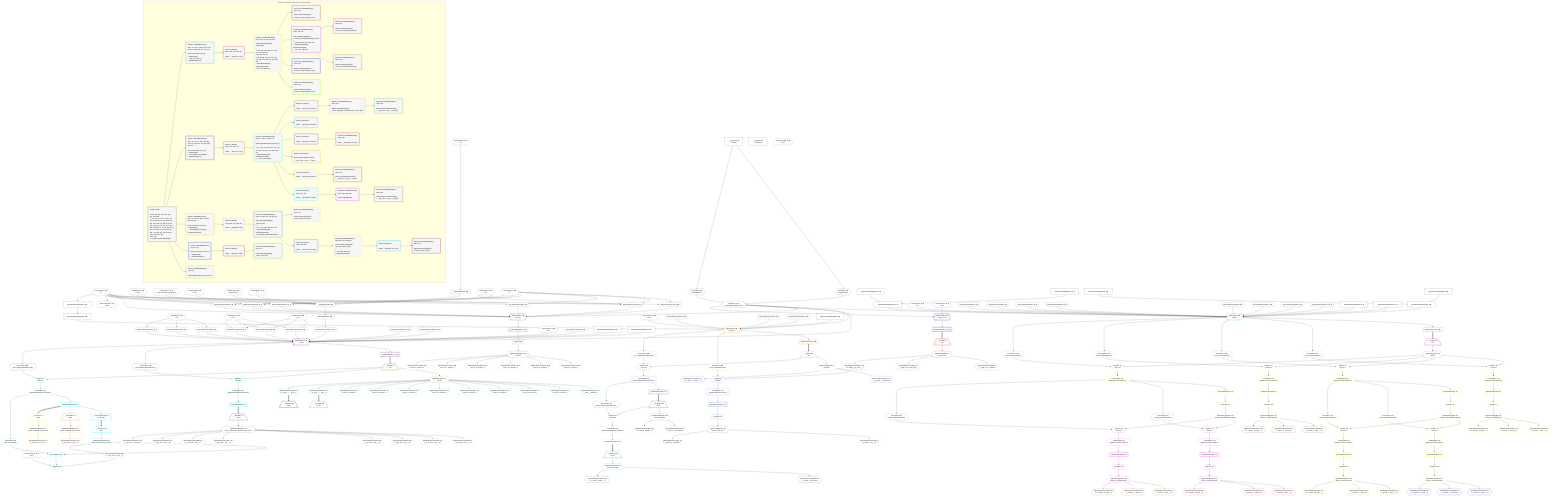 %%{init: {'themeVariables': { 'fontSize': '12px'}}}%%
graph TD
    classDef path fill:#eee,stroke:#000,color:#000
    classDef plan fill:#fff,stroke-width:1px,color:#000
    classDef itemplan fill:#fff,stroke-width:2px,color:#000
    classDef unbatchedplan fill:#dff,stroke-width:1px,color:#000
    classDef sideeffectplan fill:#fcc,stroke-width:2px,color:#000
    classDef bucket fill:#f6f6f6,color:#000,stroke-width:2px,text-align:left

    subgraph "Buckets for queries/v4/procedure-computed-fields"
    Bucket0("Bucket 0 (root)<br /><br />1: 318, 322, 326, 334, 338, 342, 350, 354, 358<br />ᐳ: 6, 9, 10, 12, 17, 22, 27, 87, 94, 101, 108, 169, 170, 179, 180, 184, 200, 207, 220, 227, 306, 370, 371, 372, 373, 374, 375, 376, 377, 378, 379, 380, 381, 11, 42, 48, 53, 58, 63, 68, 114, 118, 123, 126, 130, 135, 139, 144, 152, 307, 146, 155, 161<br />2: 30, 330, 346, 362<br />3: 33, 366<br />ᐳ: First[32], PgSelectSingle[34]"):::bucket
    Bucket1("Bucket 1 (nullableBoundary)<br />Deps: 11, 12, 87, 318, 94, 200, 207, 330, 101, 334, 108, 220, 227, 346<br /><br />ROOT Connectionᐸ8ᐳ[12]<br />1: PgSelect[35]<br />ᐳ: 319, 331, 335, 347<br />2: PgSelectRows[70]"):::bucket
    Bucket2("Bucket 2 (nullableBoundary)<br />Deps: 11, 17, 114, 118, 123, 126, 130, 135, 139, 144, 161, 350, 169, 354, 170<br /><br />ROOT Connectionᐸ15ᐳ[17]<br />1: PgSelect[36]<br />ᐳ: Access[351], Access[355]<br />2: PgSelectRows[71]"):::bucket
    Bucket3("Bucket 3 (nullableBoundary)<br />Deps: 11, 22, 184, 358, 179, 306, 366, 180, 307<br /><br />ROOT Connectionᐸ20ᐳ[22]<br />1: PgSelect[37]<br />ᐳ: Access[359], Access[367]<br />2: PgSelectRows[72]"):::bucket
    Bucket4("Bucket 4 (nullableBoundary)<br />Deps: 11, 27<br /><br />ROOT Connectionᐸ25ᐳ[27]<br />1: PgSelect[38]<br />2: PgSelectRows[73]"):::bucket
    Bucket5("Bucket 5 (nullableBoundary)<br />Deps: 34<br /><br />ROOT PgSelectSingleᐸpersonᐳ[34]"):::bucket
    Bucket6("Bucket 6 (listItem)<br />Deps: 319, 331, 335, 347<br /><br />ROOT __Item{6}ᐸ70ᐳ[74]"):::bucket
    Bucket7("Bucket 7 (listItem)<br />Deps: 351, 355, 170<br /><br />ROOT __Item{7}ᐸ71ᐳ[76]"):::bucket
    Bucket8("Bucket 8 (listItem)<br />Deps: 359, 367, 180, 307<br /><br />ROOT __Item{8}ᐸ72ᐳ[78]"):::bucket
    Bucket9("Bucket 9 (listItem)<br /><br />ROOT __Item{9}ᐸ73ᐳ[80]"):::bucket
    Bucket10("Bucket 10 (nullableBoundary)<br />Deps: 319, 75, 331, 335, 347<br /><br />ROOT PgSelectSingle{6}ᐸtypesᐳ[75]<br />1: <br />ᐳ: 320, 332, 336, 348, 321, 333, 337, 349, 323, 327<br />2: 89, 96, 103, 110<br />ᐳ: 88, 90, 95, 97, 102, 104, 109, 111, 193, 194, 196, 324, 325, 328, 329<br />3: PgSelectRows[202], PgSelectRows[209]<br />ᐳ: 201, 203, 208, 210"):::bucket
    Bucket11("Bucket 11 (nullableBoundary)<br />Deps: 77, 351, 76, 355, 170<br /><br />ROOT PgSelectSingle{7}ᐸpostᐳ[77]<br />1: <br />ᐳ: 112, 115, 119, 124, 127, 131, 136, 140, 145, 163, 165, 352, 356, 353, 357<br />2: PgSelectRows[192], PgSelectRows[238]<br />3: __ListTransform[237]"):::bucket
    Bucket12("Bucket 12 (nullableBoundary)<br />Deps: 79, 359, 367, 78, 180, 307<br /><br />ROOT PgSelectSingle{8}ᐸpersonᐳ[79]<br />1: <br />ᐳ: 171, 173, 360, 368, 361, 369<br />2: PgSelectRows[186], PgSelectRows[246]<br />ᐳ: First[185], PgSelectSingle[187]"):::bucket
    Bucket13("Bucket 13 (nullableBoundary)<br />Deps: 81<br /><br />ROOT PgSelectSingle{9}ᐸedge_caseᐳ[81]"):::bucket
    Bucket14("Bucket 14 (nullableBoundary)<br />Deps: 104<br /><br />ROOT PgSelectSingle{10}ᐸfrmcdc_compoundTypeᐳ[104]"):::bucket
    Bucket15("Bucket 15 (nullableBoundary)<br />Deps: 349, 111<br /><br />ROOT PgSelectSingle{10}ᐸfrmcdc_nestedCompoundTypeᐳ[111]<br />1: <br />ᐳ: 339, 343, 340, 341, 344, 345<br />2: PgSelectRows[222], PgSelectRows[229]<br />ᐳ: 221, 223, 228, 230"):::bucket
    Bucket16("Bucket 16 (nullableBoundary)<br />Deps: 187<br /><br />ROOT PgSelectSingle{12}ᐸperson_first_postᐳ[187]"):::bucket
    Bucket17("Bucket 17 (listItem)<br /><br />ROOT __Item{17}ᐸ192ᐳ[231]"):::bucket
    Bucket18("Bucket 18 (listItem)<br /><br />ROOT __Item{18}ᐸ163ᐳ[233]"):::bucket
    Bucket19("Bucket 19 (listItem)<br /><br />ROOT __Item{19}ᐸ165ᐳ[234]"):::bucket
    Bucket20("Bucket 20 (subroutine)<br /><br />ROOT PgClassExpression{20}ᐸ__post_com...al_set__.vᐳ[241]"):::bucket
    Bucket21("Bucket 21 (nullableBoundary)<br />Deps: 203<br /><br />ROOT PgSelectSingle{10}ᐸfrmcdc_compoundTypeᐳ[203]"):::bucket
    Bucket22("Bucket 22 (nullableBoundary)<br />Deps: 210<br /><br />ROOT PgSelectSingle{10}ᐸfrmcdc_compoundTypeᐳ[210]"):::bucket
    Bucket23("Bucket 23 (nullableBoundary)<br />Deps: 223<br /><br />ROOT PgSelectSingle{15}ᐸfrmcdc_compoundTypeᐳ[223]"):::bucket
    Bucket24("Bucket 24 (nullableBoundary)<br />Deps: 230<br /><br />ROOT PgSelectSingle{15}ᐸfrmcdc_compoundTypeᐳ[230]"):::bucket
    Bucket25("Bucket 25 (nullableBoundary)<br />Deps: 232<br /><br />ROOT PgSelectSingle{17}ᐸpost_computed_compound_type_arrayᐳ[232]"):::bucket
    Bucket26("Bucket 26 (nullableBoundary)<br />Deps: 234<br /><br />ROOT __Item{19}ᐸ165ᐳ[234]"):::bucket
    Bucket27("Bucket 27 (listItem)<br /><br />ROOT __Item{27}ᐸ238ᐳ[277]"):::bucket
    Bucket28("Bucket 28 (listItem)<br />Deps: 170, 357<br /><br />ROOT __Item{28}ᐸ237ᐳ[280]"):::bucket
    Bucket29("Bucket 29 (listItem)<br />Deps: 369, 307<br /><br />ROOT __Item{29}ᐸ246ᐳ[286]"):::bucket
    Bucket30("Bucket 30 (nullableBoundary)<br />Deps: 269<br /><br />ROOT PgClassExpression{25}ᐸ__post_com...rray__.”g”ᐳ[269]"):::bucket
    Bucket31("Bucket 31 (nullableBoundary)<br />Deps: 279<br /><br />ROOT PgClassExpression{27}ᐸ__post_com...al_set__.vᐳ[279]"):::bucket
    Bucket32("Bucket 32 (nullableBoundary)<br />Deps: 283, 282, 285<br /><br />ROOT Edge{28}[283]"):::bucket
    Bucket33("Bucket 33 (nullableBoundary)<br />Deps: 287, 363, 286, 307<br /><br />ROOT PgSelectSingle{29}ᐸperson_friendsᐳ[287]<br />1: <br />ᐳ: 297, 299, 364, 365<br />2: PgSelectRows[312]"):::bucket
    Bucket34("Bucket 34 (nullableBoundary)<br />Deps: 282<br /><br />ROOT PgClassExpression{28}ᐸ__post_com...al_set__.vᐳ[282]"):::bucket
    Bucket35("Bucket 35 (listItem)<br /><br />ROOT __Item{35}ᐸ312ᐳ[313]"):::bucket
    Bucket36("Bucket 36 (nullableBoundary)<br />Deps: 314<br /><br />ROOT PgSelectSingle{35}ᐸperson_friendsᐳ[314]"):::bucket
    end
    Bucket0 --> Bucket1 & Bucket2 & Bucket3 & Bucket4 & Bucket5
    Bucket1 --> Bucket6
    Bucket2 --> Bucket7
    Bucket3 --> Bucket8
    Bucket4 --> Bucket9
    Bucket6 --> Bucket10
    Bucket7 --> Bucket11
    Bucket8 --> Bucket12
    Bucket9 --> Bucket13
    Bucket10 --> Bucket14 & Bucket15 & Bucket21 & Bucket22
    Bucket11 --> Bucket17 & Bucket18 & Bucket19 & Bucket20 & Bucket27 & Bucket28
    Bucket12 --> Bucket16 & Bucket29
    Bucket15 --> Bucket23 & Bucket24
    Bucket17 --> Bucket25
    Bucket19 --> Bucket26
    Bucket25 --> Bucket30
    Bucket27 --> Bucket31
    Bucket28 --> Bucket32
    Bucket29 --> Bucket33
    Bucket32 --> Bucket34
    Bucket33 --> Bucket35
    Bucket35 --> Bucket36

    %% plan dependencies
    PgSelect30[["PgSelect[30∈0] ➊<br />ᐸpersonᐳ"]]:::plan
    Object11{{"Object[11∈0] ➊<br />ᐸ{pgSettings,withPgClient}ᐳ"}}:::plan
    Constant370{{"Constant[370∈0] ➊<br />ᐸ1ᐳ"}}:::plan
    PgFromExpression42{{"PgFromExpression[42∈0] ➊"}}:::plan
    PgFromExpression48{{"PgFromExpression[48∈0] ➊"}}:::plan
    PgFromExpression53{{"PgFromExpression[53∈0] ➊"}}:::plan
    PgFromExpression58{{"PgFromExpression[58∈0] ➊"}}:::plan
    PgFromExpression63{{"PgFromExpression[63∈0] ➊"}}:::plan
    PgFromExpression68{{"PgFromExpression[68∈0] ➊"}}:::plan
    Object11 & Constant370 & PgFromExpression42 & PgFromExpression48 & PgFromExpression53 & PgFromExpression58 & PgFromExpression63 & PgFromExpression68 --> PgSelect30
    __InputObject146{{"__InputObject[146∈0] ➊"}}:::plan
    Constant376{{"Constant[376∈0] ➊<br />ᐸ419ᐳ"}}:::plan
    Constant377{{"Constant[377∈0] ➊<br />ᐸ'easy cheesy baked potatoes'ᐳ"}}:::plan
    Constant378{{"Constant[378∈0] ➊<br />ᐸ'red'ᐳ"}}:::plan
    Constant379{{"Constant[379∈0] ➊<br />ᐸ'BAR_FOO'ᐳ"}}:::plan
    Constant380{{"Constant[380∈0] ➊<br />ᐸ''ᐳ"}}:::plan
    __InputObject152{{"__InputObject[152∈0] ➊"}}:::plan
    Constant372{{"Constant[372∈0] ➊<br />ᐸ8ᐳ"}}:::plan
    Constant376 & Constant377 & Constant378 & Constant379 & Constant380 & __InputObject152 & Constant372 --> __InputObject146
    Constant371{{"Constant[371∈0] ➊<br />ᐸ7ᐳ"}}:::plan
    Constant370 & Constant371 --> PgFromExpression42
    Constant370 & Constant372 & Constant371 --> PgFromExpression48
    Constant370 & Constant371 --> PgFromExpression53
    Constant370 & Constant371 --> PgFromExpression58
    Constant370 & Constant371 --> PgFromExpression63
    Constant370 & Constant371 --> PgFromExpression68
    Access9{{"Access[9∈0] ➊<br />ᐸ2.pgSettingsᐳ"}}:::plan
    Access10{{"Access[10∈0] ➊<br />ᐸ2.withPgClientᐳ"}}:::plan
    Access9 & Access10 --> Object11
    PgFromExpression118{{"PgFromExpression[118∈0] ➊"}}:::plan
    Constant373{{"Constant[373∈0] ➊<br />ᐸ15ᐳ"}}:::plan
    Constant373 --> PgFromExpression118
    PgFromExpression123{{"PgFromExpression[123∈0] ➊"}}:::plan
    Constant374{{"Constant[374∈0] ➊<br />ᐸ20ᐳ"}}:::plan
    Constant375{{"Constant[375∈0] ➊<br />ᐸ'[...]'ᐳ"}}:::plan
    Constant374 & Constant375 --> PgFromExpression123
    PgFromExpression130{{"PgFromExpression[130∈0] ➊"}}:::plan
    Constant373 --> PgFromExpression130
    PgFromExpression135{{"PgFromExpression[135∈0] ➊"}}:::plan
    Constant374 & Constant375 --> PgFromExpression135
    PgFromExpression139{{"PgFromExpression[139∈0] ➊"}}:::plan
    Constant373 --> PgFromExpression139
    PgFromExpression144{{"PgFromExpression[144∈0] ➊"}}:::plan
    Constant374 & Constant375 --> PgFromExpression144
    Constant381{{"Constant[381∈0] ➊<br />ᐸ5ᐳ"}}:::plan
    Constant381 --> __InputObject152
    PgSelectInlineApply330["PgSelectInlineApply[330∈0] ➊"]:::plan
    PgSelectInlineApply322["PgSelectInlineApply[322∈0] ➊"]:::plan
    PgSelectInlineApply326["PgSelectInlineApply[326∈0] ➊"]:::plan
    PgSelectInlineApply322 & PgSelectInlineApply326 --> PgSelectInlineApply330
    PgSelectInlineApply346["PgSelectInlineApply[346∈0] ➊"]:::plan
    PgSelectInlineApply338["PgSelectInlineApply[338∈0] ➊"]:::plan
    PgSelectInlineApply342["PgSelectInlineApply[342∈0] ➊"]:::plan
    PgSelectInlineApply338 & PgSelectInlineApply342 --> PgSelectInlineApply346
    __Value2["__Value[2∈0] ➊<br />ᐸcontextᐳ"]:::plan
    __Value2 --> Access9
    __Value2 --> Access10
    First32{{"First[32∈0] ➊"}}:::plan
    PgSelectRows33[["PgSelectRows[33∈0] ➊"]]:::plan
    PgSelectRows33 --> First32
    PgSelect30 --> PgSelectRows33
    PgSelectSingle34{{"PgSelectSingle[34∈0] ➊<br />ᐸpersonᐳ"}}:::plan
    First32 --> PgSelectSingle34
    PgFromExpression114{{"PgFromExpression[114∈0] ➊"}}:::plan
    PgFromExpression126{{"PgFromExpression[126∈0] ➊"}}:::plan
    BakedInput155{{"BakedInput[155∈0] ➊"}}:::plan
    __InputObject146 --> BakedInput155
    PgFromExpression161{{"PgFromExpression[161∈0] ➊"}}:::plan
    BakedInput155 --> PgFromExpression161
    Connection307{{"Connection[307∈0] ➊<br />ᐸ302ᐳ"}}:::plan
    Constant370 --> Connection307
    PgSelectInlineApply362["PgSelectInlineApply[362∈0] ➊"]:::plan
    Constant370 --> PgSelectInlineApply362
    PgSelectInlineApply366["PgSelectInlineApply[366∈0] ➊"]:::plan
    PgSelectInlineApply362 --> PgSelectInlineApply366
    __Value4["__Value[4∈0] ➊<br />ᐸrootValueᐳ"]:::plan
    Connection12{{"Connection[12∈0] ➊<br />ᐸ8ᐳ"}}:::plan
    Connection17{{"Connection[17∈0] ➊<br />ᐸ15ᐳ"}}:::plan
    Connection22{{"Connection[22∈0] ➊<br />ᐸ20ᐳ"}}:::plan
    Connection27{{"Connection[27∈0] ➊<br />ᐸ25ᐳ"}}:::plan
    PgFromExpression87{{"PgFromExpression[87∈0] ➊"}}:::plan
    PgFromExpression94{{"PgFromExpression[94∈0] ➊"}}:::plan
    PgFromExpression101{{"PgFromExpression[101∈0] ➊"}}:::plan
    PgFromExpression108{{"PgFromExpression[108∈0] ➊"}}:::plan
    PgFromExpression169{{"PgFromExpression[169∈0] ➊"}}:::plan
    Connection170{{"Connection[170∈0] ➊<br />ᐸ167ᐳ"}}:::plan
    PgFromExpression179{{"PgFromExpression[179∈0] ➊"}}:::plan
    Connection180{{"Connection[180∈0] ➊<br />ᐸ175ᐳ"}}:::plan
    PgFromExpression184{{"PgFromExpression[184∈0] ➊"}}:::plan
    PgFromExpression200{{"PgFromExpression[200∈0] ➊"}}:::plan
    PgFromExpression207{{"PgFromExpression[207∈0] ➊"}}:::plan
    PgFromExpression220{{"PgFromExpression[220∈0] ➊"}}:::plan
    PgFromExpression227{{"PgFromExpression[227∈0] ➊"}}:::plan
    PgFromExpression306{{"PgFromExpression[306∈0] ➊"}}:::plan
    PgSelectInlineApply318["PgSelectInlineApply[318∈0] ➊"]:::plan
    PgSelectInlineApply334["PgSelectInlineApply[334∈0] ➊"]:::plan
    PgSelectInlineApply350["PgSelectInlineApply[350∈0] ➊"]:::plan
    PgSelectInlineApply354["PgSelectInlineApply[354∈0] ➊"]:::plan
    PgSelectInlineApply358["PgSelectInlineApply[358∈0] ➊"]:::plan
    PgSelect35[["PgSelect[35∈1] ➊<br />ᐸtypesᐳ"]]:::plan
    Object11 & Connection12 & PgFromExpression87 & PgSelectInlineApply318 & PgFromExpression94 & PgFromExpression200 & PgFromExpression207 & PgSelectInlineApply330 & PgFromExpression101 & PgSelectInlineApply334 & PgFromExpression108 & PgFromExpression220 & PgFromExpression227 & PgSelectInlineApply346 --> PgSelect35
    PgSelectRows70[["PgSelectRows[70∈1] ➊"]]:::plan
    PgSelect35 --> PgSelectRows70
    Access319{{"Access[319∈1] ➊<br />ᐸ35.m.joinDetailsFor83ᐳ"}}:::plan
    PgSelect35 --> Access319
    Access331{{"Access[331∈1] ➊<br />ᐸ35.m.joinDetailsFor92ᐳ"}}:::plan
    PgSelect35 --> Access331
    Access335{{"Access[335∈1] ➊<br />ᐸ35.m.joinDetailsFor99ᐳ"}}:::plan
    PgSelect35 --> Access335
    Access347{{"Access[347∈1] ➊<br />ᐸ35.m.joinDetailsFor106ᐳ"}}:::plan
    PgSelect35 --> Access347
    PgSelect36[["PgSelect[36∈2] ➊<br />ᐸpostᐳ"]]:::plan
    Object11 & Connection17 & PgFromExpression114 & PgFromExpression118 & PgFromExpression123 & PgFromExpression126 & PgFromExpression130 & PgFromExpression135 & PgFromExpression139 & PgFromExpression144 & PgFromExpression161 & PgSelectInlineApply350 & PgFromExpression169 & PgSelectInlineApply354 --> PgSelect36
    PgSelectRows71[["PgSelectRows[71∈2] ➊"]]:::plan
    PgSelect36 --> PgSelectRows71
    Access351{{"Access[351∈2] ➊<br />ᐸ36.m.subqueryDetailsFor157ᐳ"}}:::plan
    PgSelect36 --> Access351
    Access355{{"Access[355∈2] ➊<br />ᐸ36.m.subqueryDetailsFor235ᐳ"}}:::plan
    PgSelect36 --> Access355
    PgSelect37[["PgSelect[37∈3] ➊<br />ᐸpersonᐳ"]]:::plan
    Object11 & Connection22 & PgFromExpression184 & PgSelectInlineApply358 & PgFromExpression179 & PgFromExpression306 & PgSelectInlineApply366 --> PgSelect37
    PgSelectRows72[["PgSelectRows[72∈3] ➊"]]:::plan
    PgSelect37 --> PgSelectRows72
    Access359{{"Access[359∈3] ➊<br />ᐸ37.m.joinDetailsFor182ᐳ"}}:::plan
    PgSelect37 --> Access359
    Access367{{"Access[367∈3] ➊<br />ᐸ37.m.subqueryDetailsFor242ᐳ"}}:::plan
    PgSelect37 --> Access367
    PgSelect38[["PgSelect[38∈4] ➊<br />ᐸedge_caseᐳ"]]:::plan
    Object11 & Connection27 --> PgSelect38
    PgSelectRows73[["PgSelectRows[73∈4] ➊"]]:::plan
    PgSelect38 --> PgSelectRows73
    PgClassExpression43{{"PgClassExpression[43∈5] ➊<br />ᐸ(1/0) /* E...ferred! */ᐳ"}}:::plan
    PgSelectSingle34 --> PgClassExpression43
    PgClassExpression49{{"PgClassExpression[49∈5] ➊<br />ᐸ(1/0) /* E...ferred! */ᐳ"}}:::plan
    PgSelectSingle34 --> PgClassExpression49
    PgClassExpression54{{"PgClassExpression[54∈5] ➊<br />ᐸ(1/0) /* E...ferred! */ᐳ"}}:::plan
    PgSelectSingle34 --> PgClassExpression54
    PgClassExpression59{{"PgClassExpression[59∈5] ➊<br />ᐸ(1/0) /* E...ferred! */ᐳ"}}:::plan
    PgSelectSingle34 --> PgClassExpression59
    PgClassExpression64{{"PgClassExpression[64∈5] ➊<br />ᐸ(1/0) /* E...ferred! */ᐳ"}}:::plan
    PgSelectSingle34 --> PgClassExpression64
    PgClassExpression69{{"PgClassExpression[69∈5] ➊<br />ᐸ(1/0) /* E...ferred! */ᐳ"}}:::plan
    PgSelectSingle34 --> PgClassExpression69
    __Item74[/"__Item[74∈6]<br />ᐸ70ᐳ"\]:::itemplan
    PgSelectRows70 ==> __Item74
    PgSelectSingle75{{"PgSelectSingle[75∈6]<br />ᐸtypesᐳ"}}:::plan
    __Item74 --> PgSelectSingle75
    __Item76[/"__Item[76∈7]<br />ᐸ71ᐳ"\]:::itemplan
    PgSelectRows71 ==> __Item76
    PgSelectSingle77{{"PgSelectSingle[77∈7]<br />ᐸpostᐳ"}}:::plan
    __Item76 --> PgSelectSingle77
    __Item78[/"__Item[78∈8]<br />ᐸ72ᐳ"\]:::itemplan
    PgSelectRows72 ==> __Item78
    PgSelectSingle79{{"PgSelectSingle[79∈8]<br />ᐸpersonᐳ"}}:::plan
    __Item78 --> PgSelectSingle79
    __Item80[/"__Item[80∈9]<br />ᐸ73ᐳ"\]:::itemplan
    PgSelectRows73 ==> __Item80
    PgSelectSingle81{{"PgSelectSingle[81∈9]<br />ᐸedge_caseᐳ"}}:::plan
    __Item80 --> PgSelectSingle81
    List320{{"List[320∈10]<br />ᐸ319,75ᐳ"}}:::plan
    Access319 & PgSelectSingle75 --> List320
    List324{{"List[324∈10]<br />ᐸ323,97ᐳ"}}:::plan
    Access323{{"Access[323∈10]<br />ᐸ333.m.joinDetailsFor198ᐳ"}}:::plan
    PgSelectSingle97{{"PgSelectSingle[97∈10]<br />ᐸfrmcdc_nestedCompoundTypeᐳ"}}:::plan
    Access323 & PgSelectSingle97 --> List324
    List328{{"List[328∈10]<br />ᐸ327,97ᐳ"}}:::plan
    Access327{{"Access[327∈10]<br />ᐸ333.m.joinDetailsFor205ᐳ"}}:::plan
    Access327 & PgSelectSingle97 --> List328
    List332{{"List[332∈10]<br />ᐸ331,75ᐳ"}}:::plan
    Access331 & PgSelectSingle75 --> List332
    List336{{"List[336∈10]<br />ᐸ335,75ᐳ"}}:::plan
    Access335 & PgSelectSingle75 --> List336
    List348{{"List[348∈10]<br />ᐸ347,75ᐳ"}}:::plan
    Access347 & PgSelectSingle75 --> List348
    First88{{"First[88∈10]"}}:::plan
    PgSelectRows89[["PgSelectRows[89∈10]"]]:::plan
    PgSelectRows89 --> First88
    Lambda321{{"Lambda[321∈10]<br />ᐸpgInlineViaJoinTransformᐳ"}}:::plan
    Lambda321 --> PgSelectRows89
    PgSelectSingle90{{"PgSelectSingle[90∈10]<br />ᐸfrmcdc_compoundTypeᐳ"}}:::plan
    First88 --> PgSelectSingle90
    First95{{"First[95∈10]"}}:::plan
    PgSelectRows96[["PgSelectRows[96∈10]"]]:::plan
    PgSelectRows96 --> First95
    Lambda333{{"Lambda[333∈10]<br />ᐸpgInlineViaJoinTransformᐳ"}}:::plan
    Lambda333 --> PgSelectRows96
    First95 --> PgSelectSingle97
    First102{{"First[102∈10]"}}:::plan
    PgSelectRows103[["PgSelectRows[103∈10]"]]:::plan
    PgSelectRows103 --> First102
    Lambda337{{"Lambda[337∈10]<br />ᐸpgInlineViaJoinTransformᐳ"}}:::plan
    Lambda337 --> PgSelectRows103
    PgSelectSingle104{{"PgSelectSingle[104∈10]<br />ᐸfrmcdc_compoundTypeᐳ"}}:::plan
    First102 --> PgSelectSingle104
    First109{{"First[109∈10]"}}:::plan
    PgSelectRows110[["PgSelectRows[110∈10]"]]:::plan
    PgSelectRows110 --> First109
    Lambda349{{"Lambda[349∈10]<br />ᐸpgInlineViaJoinTransformᐳ"}}:::plan
    Lambda349 --> PgSelectRows110
    PgSelectSingle111{{"PgSelectSingle[111∈10]<br />ᐸfrmcdc_nestedCompoundTypeᐳ"}}:::plan
    First109 --> PgSelectSingle111
    PgClassExpression193{{"PgClassExpression[193∈10]<br />ᐸ__frmcdc_c...type__.”a”ᐳ"}}:::plan
    PgSelectSingle90 --> PgClassExpression193
    PgClassExpression194{{"PgClassExpression[194∈10]<br />ᐸ__frmcdc_c....”foo_bar”ᐳ"}}:::plan
    PgSelectSingle90 --> PgClassExpression194
    PgClassExpression196{{"PgClassExpression[196∈10]<br />ᐸ”c”.”compo...nd_type__)ᐳ"}}:::plan
    PgSelectSingle90 --> PgClassExpression196
    First201{{"First[201∈10]"}}:::plan
    PgSelectRows202[["PgSelectRows[202∈10]"]]:::plan
    PgSelectRows202 --> First201
    Lambda325{{"Lambda[325∈10]<br />ᐸpgInlineViaJoinTransformᐳ"}}:::plan
    Lambda325 --> PgSelectRows202
    PgSelectSingle203{{"PgSelectSingle[203∈10]<br />ᐸfrmcdc_compoundTypeᐳ"}}:::plan
    First201 --> PgSelectSingle203
    First208{{"First[208∈10]"}}:::plan
    PgSelectRows209[["PgSelectRows[209∈10]"]]:::plan
    PgSelectRows209 --> First208
    Lambda329{{"Lambda[329∈10]<br />ᐸpgInlineViaJoinTransformᐳ"}}:::plan
    Lambda329 --> PgSelectRows209
    PgSelectSingle210{{"PgSelectSingle[210∈10]<br />ᐸfrmcdc_compoundTypeᐳ"}}:::plan
    First208 --> PgSelectSingle210
    List320 --> Lambda321
    Lambda333 --> Access323
    List324 --> Lambda325
    Lambda333 --> Access327
    List328 --> Lambda329
    List332 --> Lambda333
    List336 --> Lambda337
    List348 --> Lambda349
    List352{{"List[352∈11]<br />ᐸ351,76ᐳ"}}:::plan
    Access351 & __Item76 --> List352
    List356{{"List[356∈11]<br />ᐸ355,76ᐳ"}}:::plan
    Access355 & __Item76 --> List356
    PgClassExpression112{{"PgClassExpression[112∈11]<br />ᐸ__post__.”headline”ᐳ"}}:::plan
    PgSelectSingle77 --> PgClassExpression112
    PgClassExpression115{{"PgClassExpression[115∈11]<br />ᐸ(1/0) /* E...ferred! */ᐳ"}}:::plan
    PgSelectSingle77 --> PgClassExpression115
    PgClassExpression119{{"PgClassExpression[119∈11]<br />ᐸ(1/0) /* E...ferred! */ᐳ"}}:::plan
    PgSelectSingle77 --> PgClassExpression119
    PgClassExpression124{{"PgClassExpression[124∈11]<br />ᐸ(1/0) /* E...ferred! */ᐳ"}}:::plan
    PgSelectSingle77 --> PgClassExpression124
    PgClassExpression127{{"PgClassExpression[127∈11]<br />ᐸ(1/0) /* E...ferred! */ᐳ"}}:::plan
    PgSelectSingle77 --> PgClassExpression127
    PgClassExpression131{{"PgClassExpression[131∈11]<br />ᐸ(1/0) /* E...ferred! */ᐳ"}}:::plan
    PgSelectSingle77 --> PgClassExpression131
    PgClassExpression136{{"PgClassExpression[136∈11]<br />ᐸ(1/0) /* E...ferred! */ᐳ"}}:::plan
    PgSelectSingle77 --> PgClassExpression136
    PgClassExpression140{{"PgClassExpression[140∈11]<br />ᐸ(1/0) /* E...ferred! */ᐳ"}}:::plan
    PgSelectSingle77 --> PgClassExpression140
    PgClassExpression145{{"PgClassExpression[145∈11]<br />ᐸ(1/0) /* E...ferred! */ᐳ"}}:::plan
    PgSelectSingle77 --> PgClassExpression145
    PgClassExpression163{{"PgClassExpression[163∈11]<br />ᐸ”a”.”post_...(__post__)ᐳ"}}:::plan
    PgSelectSingle77 --> PgClassExpression163
    PgClassExpression165{{"PgClassExpression[165∈11]<br />ᐸ”a”.”post_...(__post__)ᐳ"}}:::plan
    PgSelectSingle77 --> PgClassExpression165
    PgSelectRows192[["PgSelectRows[192∈11]"]]:::plan
    Lambda353{{"Lambda[353∈11]<br />ᐸpgInlineViaSubqueryTransformᐳ"}}:::plan
    Lambda353 --> PgSelectRows192
    __ListTransform237[["__ListTransform[237∈11]<br />ᐸeach:236ᐳ"]]:::plan
    PgSelectRows238[["PgSelectRows[238∈11]"]]:::plan
    PgSelectRows238 --> __ListTransform237
    Lambda357{{"Lambda[357∈11]<br />ᐸpgInlineViaSubqueryTransformᐳ"}}:::plan
    Lambda357 --> PgSelectRows238
    List352 --> Lambda353
    List356 --> Lambda357
    List360{{"List[360∈12]<br />ᐸ359,79ᐳ"}}:::plan
    Access359 & PgSelectSingle79 --> List360
    List368{{"List[368∈12]<br />ᐸ367,78ᐳ"}}:::plan
    Access367 & __Item78 --> List368
    PgClassExpression171{{"PgClassExpression[171∈12]<br />ᐸ__person__...full_name”ᐳ"}}:::plan
    PgSelectSingle79 --> PgClassExpression171
    PgClassExpression173{{"PgClassExpression[173∈12]<br />ᐸ”c”.”perso..._person__)ᐳ"}}:::plan
    PgSelectSingle79 --> PgClassExpression173
    First185{{"First[185∈12]"}}:::plan
    PgSelectRows186[["PgSelectRows[186∈12]"]]:::plan
    PgSelectRows186 --> First185
    Lambda361{{"Lambda[361∈12]<br />ᐸpgInlineViaJoinTransformᐳ"}}:::plan
    Lambda361 --> PgSelectRows186
    PgSelectSingle187{{"PgSelectSingle[187∈12]<br />ᐸperson_first_postᐳ"}}:::plan
    First185 --> PgSelectSingle187
    PgSelectRows246[["PgSelectRows[246∈12]"]]:::plan
    Lambda369{{"Lambda[369∈12]<br />ᐸpgInlineViaSubqueryTransformᐳ"}}:::plan
    Lambda369 --> PgSelectRows246
    List360 --> Lambda361
    List368 --> Lambda369
    PgClassExpression188{{"PgClassExpression[188∈13]<br />ᐸ__edge_cas...s_default”ᐳ"}}:::plan
    PgSelectSingle81 --> PgClassExpression188
    PgClassExpression189{{"PgClassExpression[189∈13]<br />ᐸ__edge_cas...cast_easy”ᐳ"}}:::plan
    PgSelectSingle81 --> PgClassExpression189
    PgClassExpression191{{"PgClassExpression[191∈13]<br />ᐸ”c”.”edge_...ge_case__)ᐳ"}}:::plan
    PgSelectSingle81 --> PgClassExpression191
    PgClassExpression211{{"PgClassExpression[211∈14]<br />ᐸ__frmcdc_c...type__.”a”ᐳ"}}:::plan
    PgSelectSingle104 --> PgClassExpression211
    PgClassExpression212{{"PgClassExpression[212∈14]<br />ᐸ__frmcdc_c....”foo_bar”ᐳ"}}:::plan
    PgSelectSingle104 --> PgClassExpression212
    PgClassExpression214{{"PgClassExpression[214∈14]<br />ᐸ”c”.”compo...nd_type__)ᐳ"}}:::plan
    PgSelectSingle104 --> PgClassExpression214
    List340{{"List[340∈15]<br />ᐸ339,111ᐳ"}}:::plan
    Access339{{"Access[339∈15]<br />ᐸ349.m.joinDetailsFor216ᐳ"}}:::plan
    Access339 & PgSelectSingle111 --> List340
    List344{{"List[344∈15]<br />ᐸ343,111ᐳ"}}:::plan
    Access343{{"Access[343∈15]<br />ᐸ349.m.joinDetailsFor225ᐳ"}}:::plan
    Access343 & PgSelectSingle111 --> List344
    First221{{"First[221∈15]"}}:::plan
    PgSelectRows222[["PgSelectRows[222∈15]"]]:::plan
    PgSelectRows222 --> First221
    Lambda341{{"Lambda[341∈15]<br />ᐸpgInlineViaJoinTransformᐳ"}}:::plan
    Lambda341 --> PgSelectRows222
    PgSelectSingle223{{"PgSelectSingle[223∈15]<br />ᐸfrmcdc_compoundTypeᐳ"}}:::plan
    First221 --> PgSelectSingle223
    First228{{"First[228∈15]"}}:::plan
    PgSelectRows229[["PgSelectRows[229∈15]"]]:::plan
    PgSelectRows229 --> First228
    Lambda345{{"Lambda[345∈15]<br />ᐸpgInlineViaJoinTransformᐳ"}}:::plan
    Lambda345 --> PgSelectRows229
    PgSelectSingle230{{"PgSelectSingle[230∈15]<br />ᐸfrmcdc_compoundTypeᐳ"}}:::plan
    First228 --> PgSelectSingle230
    Lambda349 --> Access339
    List340 --> Lambda341
    Lambda349 --> Access343
    List344 --> Lambda345
    PgClassExpression243{{"PgClassExpression[243∈16]<br />ᐸ__person_f...ost__.”id”ᐳ"}}:::plan
    PgSelectSingle187 --> PgClassExpression243
    PgClassExpression244{{"PgClassExpression[244∈16]<br />ᐸ__person_f...”headline”ᐳ"}}:::plan
    PgSelectSingle187 --> PgClassExpression244
    __Item231[/"__Item[231∈17]<br />ᐸ192ᐳ"\]:::itemplan
    PgSelectRows192 ==> __Item231
    PgSelectSingle232{{"PgSelectSingle[232∈17]<br />ᐸpost_computed_compound_type_arrayᐳ"}}:::plan
    __Item231 --> PgSelectSingle232
    __Item233[/"__Item[233∈18]<br />ᐸ163ᐳ"\]:::itemplan
    PgClassExpression163 ==> __Item233
    __Item234[/"__Item[234∈19]<br />ᐸ165ᐳ"\]:::itemplan
    PgClassExpression165 ==> __Item234
    __Item239[/"__Item[239∈20]<br />ᐸ238ᐳ"\]:::itemplan
    PgSelectRows238 -.-> __Item239
    PgSelectSingle240{{"PgSelectSingle[240∈20]<br />ᐸpost_computed_interval_setᐳ"}}:::plan
    __Item239 --> PgSelectSingle240
    PgClassExpression241{{"PgClassExpression[241∈20]<br />ᐸ__post_com...al_set__.vᐳ"}}:::plan
    PgSelectSingle240 --> PgClassExpression241
    PgClassExpression247{{"PgClassExpression[247∈21]<br />ᐸ__frmcdc_c...type__.”a”ᐳ"}}:::plan
    PgSelectSingle203 --> PgClassExpression247
    PgClassExpression248{{"PgClassExpression[248∈21]<br />ᐸ__frmcdc_c....”foo_bar”ᐳ"}}:::plan
    PgSelectSingle203 --> PgClassExpression248
    PgClassExpression250{{"PgClassExpression[250∈21]<br />ᐸ”c”.”compo...nd_type__)ᐳ"}}:::plan
    PgSelectSingle203 --> PgClassExpression250
    PgClassExpression251{{"PgClassExpression[251∈22]<br />ᐸ__frmcdc_c...type__.”a”ᐳ"}}:::plan
    PgSelectSingle210 --> PgClassExpression251
    PgClassExpression252{{"PgClassExpression[252∈22]<br />ᐸ__frmcdc_c....”foo_bar”ᐳ"}}:::plan
    PgSelectSingle210 --> PgClassExpression252
    PgClassExpression254{{"PgClassExpression[254∈22]<br />ᐸ”c”.”compo...nd_type__)ᐳ"}}:::plan
    PgSelectSingle210 --> PgClassExpression254
    PgClassExpression255{{"PgClassExpression[255∈23]<br />ᐸ__frmcdc_c...type__.”a”ᐳ"}}:::plan
    PgSelectSingle223 --> PgClassExpression255
    PgClassExpression256{{"PgClassExpression[256∈23]<br />ᐸ__frmcdc_c....”foo_bar”ᐳ"}}:::plan
    PgSelectSingle223 --> PgClassExpression256
    PgClassExpression258{{"PgClassExpression[258∈23]<br />ᐸ”c”.”compo...nd_type__)ᐳ"}}:::plan
    PgSelectSingle223 --> PgClassExpression258
    PgClassExpression259{{"PgClassExpression[259∈24]<br />ᐸ__frmcdc_c...type__.”a”ᐳ"}}:::plan
    PgSelectSingle230 --> PgClassExpression259
    PgClassExpression260{{"PgClassExpression[260∈24]<br />ᐸ__frmcdc_c....”foo_bar”ᐳ"}}:::plan
    PgSelectSingle230 --> PgClassExpression260
    PgClassExpression262{{"PgClassExpression[262∈24]<br />ᐸ”c”.”compo...nd_type__)ᐳ"}}:::plan
    PgSelectSingle230 --> PgClassExpression262
    PgClassExpression263{{"PgClassExpression[263∈25]<br />ᐸ__post_com...rray__.”a”ᐳ"}}:::plan
    PgSelectSingle232 --> PgClassExpression263
    PgClassExpression264{{"PgClassExpression[264∈25]<br />ᐸ__post_com...rray__.”b”ᐳ"}}:::plan
    PgSelectSingle232 --> PgClassExpression264
    PgClassExpression265{{"PgClassExpression[265∈25]<br />ᐸ__post_com...rray__.”c”ᐳ"}}:::plan
    PgSelectSingle232 --> PgClassExpression265
    PgClassExpression266{{"PgClassExpression[266∈25]<br />ᐸ__post_com...rray__.”d”ᐳ"}}:::plan
    PgSelectSingle232 --> PgClassExpression266
    PgClassExpression267{{"PgClassExpression[267∈25]<br />ᐸ__post_com...rray__.”e”ᐳ"}}:::plan
    PgSelectSingle232 --> PgClassExpression267
    PgClassExpression268{{"PgClassExpression[268∈25]<br />ᐸ__post_com...rray__.”f”ᐳ"}}:::plan
    PgSelectSingle232 --> PgClassExpression268
    PgClassExpression269{{"PgClassExpression[269∈25]<br />ᐸ__post_com...rray__.”g”ᐳ"}}:::plan
    PgSelectSingle232 --> PgClassExpression269
    PgClassExpression270{{"PgClassExpression[270∈25]<br />ᐸ__post_com....”foo_bar”ᐳ"}}:::plan
    PgSelectSingle232 --> PgClassExpression270
    __Item277[/"__Item[277∈27]<br />ᐸ238ᐳ"\]:::itemplan
    PgSelectRows238 ==> __Item277
    PgSelectSingle278{{"PgSelectSingle[278∈27]<br />ᐸpost_computed_interval_setᐳ"}}:::plan
    __Item277 --> PgSelectSingle278
    PgClassExpression279{{"PgClassExpression[279∈27]<br />ᐸ__post_com...al_set__.vᐳ"}}:::plan
    PgSelectSingle278 --> PgClassExpression279
    Edge283{{"Edge[283∈28]"}}:::plan
    PgClassExpression282{{"PgClassExpression[282∈28]<br />ᐸ__post_com...al_set__.vᐳ"}}:::plan
    PgCursor285{{"PgCursor[285∈28]"}}:::plan
    PgClassExpression282 & PgCursor285 & Connection170 --> Edge283
    PgSelectSingle281{{"PgSelectSingle[281∈28]<br />ᐸpost_computed_interval_setᐳ"}}:::plan
    Access284{{"Access[284∈28]<br />ᐸ357.cursorDetailsᐳ"}}:::plan
    PgSelectSingle281 & Access284 --> PgCursor285
    __Item280[/"__Item[280∈28]<br />ᐸ237ᐳ"\]:::itemplan
    __ListTransform237 ==> __Item280
    __Item280 --> PgSelectSingle281
    PgSelectSingle281 --> PgClassExpression282
    Lambda357 --> Access284
    __Item286[/"__Item[286∈29]<br />ᐸ246ᐳ"\]:::itemplan
    PgSelectRows246 ==> __Item286
    PgSelectSingle287{{"PgSelectSingle[287∈29]<br />ᐸperson_friendsᐳ"}}:::plan
    __Item286 --> PgSelectSingle287
    Access363{{"Access[363∈29]<br />ᐸ369.m.subqueryDetailsFor311ᐳ"}}:::plan
    Lambda369 --> Access363
    List364{{"List[364∈33]<br />ᐸ363,286ᐳ"}}:::plan
    Access363 & __Item286 --> List364
    PgClassExpression297{{"PgClassExpression[297∈33]<br />ᐸ__person_f...full_name”ᐳ"}}:::plan
    PgSelectSingle287 --> PgClassExpression297
    PgClassExpression299{{"PgClassExpression[299∈33]<br />ᐸ”c”.”perso...friends__)ᐳ"}}:::plan
    PgSelectSingle287 --> PgClassExpression299
    PgSelectRows312[["PgSelectRows[312∈33]"]]:::plan
    Lambda365{{"Lambda[365∈33]<br />ᐸpgInlineViaSubqueryTransformᐳ"}}:::plan
    Lambda365 --> PgSelectRows312
    List364 --> Lambda365
    __Item313[/"__Item[313∈35]<br />ᐸ312ᐳ"\]:::itemplan
    PgSelectRows312 ==> __Item313
    PgSelectSingle314{{"PgSelectSingle[314∈35]<br />ᐸperson_friendsᐳ"}}:::plan
    __Item313 --> PgSelectSingle314
    PgClassExpression315{{"PgClassExpression[315∈36]<br />ᐸ__person_f...full_name”ᐳ"}}:::plan
    PgSelectSingle314 --> PgClassExpression315
    PgClassExpression317{{"PgClassExpression[317∈36]<br />ᐸ”c”.”perso...friends__)ᐳ"}}:::plan
    PgSelectSingle314 --> PgClassExpression317

    %% define steps
    classDef bucket0 stroke:#696969
    class Bucket0,__Value2,__Value4,Access9,Access10,Object11,Connection12,Connection17,Connection22,Connection27,PgSelect30,First32,PgSelectRows33,PgSelectSingle34,PgFromExpression42,PgFromExpression48,PgFromExpression53,PgFromExpression58,PgFromExpression63,PgFromExpression68,PgFromExpression87,PgFromExpression94,PgFromExpression101,PgFromExpression108,PgFromExpression114,PgFromExpression118,PgFromExpression123,PgFromExpression126,PgFromExpression130,PgFromExpression135,PgFromExpression139,PgFromExpression144,__InputObject146,__InputObject152,BakedInput155,PgFromExpression161,PgFromExpression169,Connection170,PgFromExpression179,Connection180,PgFromExpression184,PgFromExpression200,PgFromExpression207,PgFromExpression220,PgFromExpression227,PgFromExpression306,Connection307,PgSelectInlineApply318,PgSelectInlineApply322,PgSelectInlineApply326,PgSelectInlineApply330,PgSelectInlineApply334,PgSelectInlineApply338,PgSelectInlineApply342,PgSelectInlineApply346,PgSelectInlineApply350,PgSelectInlineApply354,PgSelectInlineApply358,PgSelectInlineApply362,PgSelectInlineApply366,Constant370,Constant371,Constant372,Constant373,Constant374,Constant375,Constant376,Constant377,Constant378,Constant379,Constant380,Constant381 bucket0
    classDef bucket1 stroke:#00bfff
    class Bucket1,PgSelect35,PgSelectRows70,Access319,Access331,Access335,Access347 bucket1
    classDef bucket2 stroke:#7f007f
    class Bucket2,PgSelect36,PgSelectRows71,Access351,Access355 bucket2
    classDef bucket3 stroke:#ffa500
    class Bucket3,PgSelect37,PgSelectRows72,Access359,Access367 bucket3
    classDef bucket4 stroke:#0000ff
    class Bucket4,PgSelect38,PgSelectRows73 bucket4
    classDef bucket5 stroke:#7fff00
    class Bucket5,PgClassExpression43,PgClassExpression49,PgClassExpression54,PgClassExpression59,PgClassExpression64,PgClassExpression69 bucket5
    classDef bucket6 stroke:#ff1493
    class Bucket6,__Item74,PgSelectSingle75 bucket6
    classDef bucket7 stroke:#808000
    class Bucket7,__Item76,PgSelectSingle77 bucket7
    classDef bucket8 stroke:#dda0dd
    class Bucket8,__Item78,PgSelectSingle79 bucket8
    classDef bucket9 stroke:#ff0000
    class Bucket9,__Item80,PgSelectSingle81 bucket9
    classDef bucket10 stroke:#ffff00
    class Bucket10,First88,PgSelectRows89,PgSelectSingle90,First95,PgSelectRows96,PgSelectSingle97,First102,PgSelectRows103,PgSelectSingle104,First109,PgSelectRows110,PgSelectSingle111,PgClassExpression193,PgClassExpression194,PgClassExpression196,First201,PgSelectRows202,PgSelectSingle203,First208,PgSelectRows209,PgSelectSingle210,List320,Lambda321,Access323,List324,Lambda325,Access327,List328,Lambda329,List332,Lambda333,List336,Lambda337,List348,Lambda349 bucket10
    classDef bucket11 stroke:#00ffff
    class Bucket11,PgClassExpression112,PgClassExpression115,PgClassExpression119,PgClassExpression124,PgClassExpression127,PgClassExpression131,PgClassExpression136,PgClassExpression140,PgClassExpression145,PgClassExpression163,PgClassExpression165,PgSelectRows192,__ListTransform237,PgSelectRows238,List352,Lambda353,List356,Lambda357 bucket11
    classDef bucket12 stroke:#4169e1
    class Bucket12,PgClassExpression171,PgClassExpression173,First185,PgSelectRows186,PgSelectSingle187,PgSelectRows246,List360,Lambda361,List368,Lambda369 bucket12
    classDef bucket13 stroke:#3cb371
    class Bucket13,PgClassExpression188,PgClassExpression189,PgClassExpression191 bucket13
    classDef bucket14 stroke:#a52a2a
    class Bucket14,PgClassExpression211,PgClassExpression212,PgClassExpression214 bucket14
    classDef bucket15 stroke:#ff00ff
    class Bucket15,First221,PgSelectRows222,PgSelectSingle223,First228,PgSelectRows229,PgSelectSingle230,Access339,List340,Lambda341,Access343,List344,Lambda345 bucket15
    classDef bucket16 stroke:#f5deb3
    class Bucket16,PgClassExpression243,PgClassExpression244 bucket16
    classDef bucket17 stroke:#696969
    class Bucket17,__Item231,PgSelectSingle232 bucket17
    classDef bucket18 stroke:#00bfff
    class Bucket18,__Item233 bucket18
    classDef bucket19 stroke:#7f007f
    class Bucket19,__Item234 bucket19
    classDef bucket20 stroke:#ffa500
    class Bucket20,__Item239,PgSelectSingle240,PgClassExpression241 bucket20
    classDef bucket21 stroke:#0000ff
    class Bucket21,PgClassExpression247,PgClassExpression248,PgClassExpression250 bucket21
    classDef bucket22 stroke:#7fff00
    class Bucket22,PgClassExpression251,PgClassExpression252,PgClassExpression254 bucket22
    classDef bucket23 stroke:#ff1493
    class Bucket23,PgClassExpression255,PgClassExpression256,PgClassExpression258 bucket23
    classDef bucket24 stroke:#808000
    class Bucket24,PgClassExpression259,PgClassExpression260,PgClassExpression262 bucket24
    classDef bucket25 stroke:#dda0dd
    class Bucket25,PgClassExpression263,PgClassExpression264,PgClassExpression265,PgClassExpression266,PgClassExpression267,PgClassExpression268,PgClassExpression269,PgClassExpression270 bucket25
    classDef bucket26 stroke:#ff0000
    class Bucket26 bucket26
    classDef bucket27 stroke:#ffff00
    class Bucket27,__Item277,PgSelectSingle278,PgClassExpression279 bucket27
    classDef bucket28 stroke:#00ffff
    class Bucket28,__Item280,PgSelectSingle281,PgClassExpression282,Edge283,Access284,PgCursor285 bucket28
    classDef bucket29 stroke:#4169e1
    class Bucket29,__Item286,PgSelectSingle287,Access363 bucket29
    classDef bucket30 stroke:#3cb371
    class Bucket30 bucket30
    classDef bucket31 stroke:#a52a2a
    class Bucket31 bucket31
    classDef bucket32 stroke:#ff00ff
    class Bucket32 bucket32
    classDef bucket33 stroke:#f5deb3
    class Bucket33,PgClassExpression297,PgClassExpression299,PgSelectRows312,List364,Lambda365 bucket33
    classDef bucket34 stroke:#696969
    class Bucket34 bucket34
    classDef bucket35 stroke:#00bfff
    class Bucket35,__Item313,PgSelectSingle314 bucket35
    classDef bucket36 stroke:#7f007f
    class Bucket36,PgClassExpression315,PgClassExpression317 bucket36